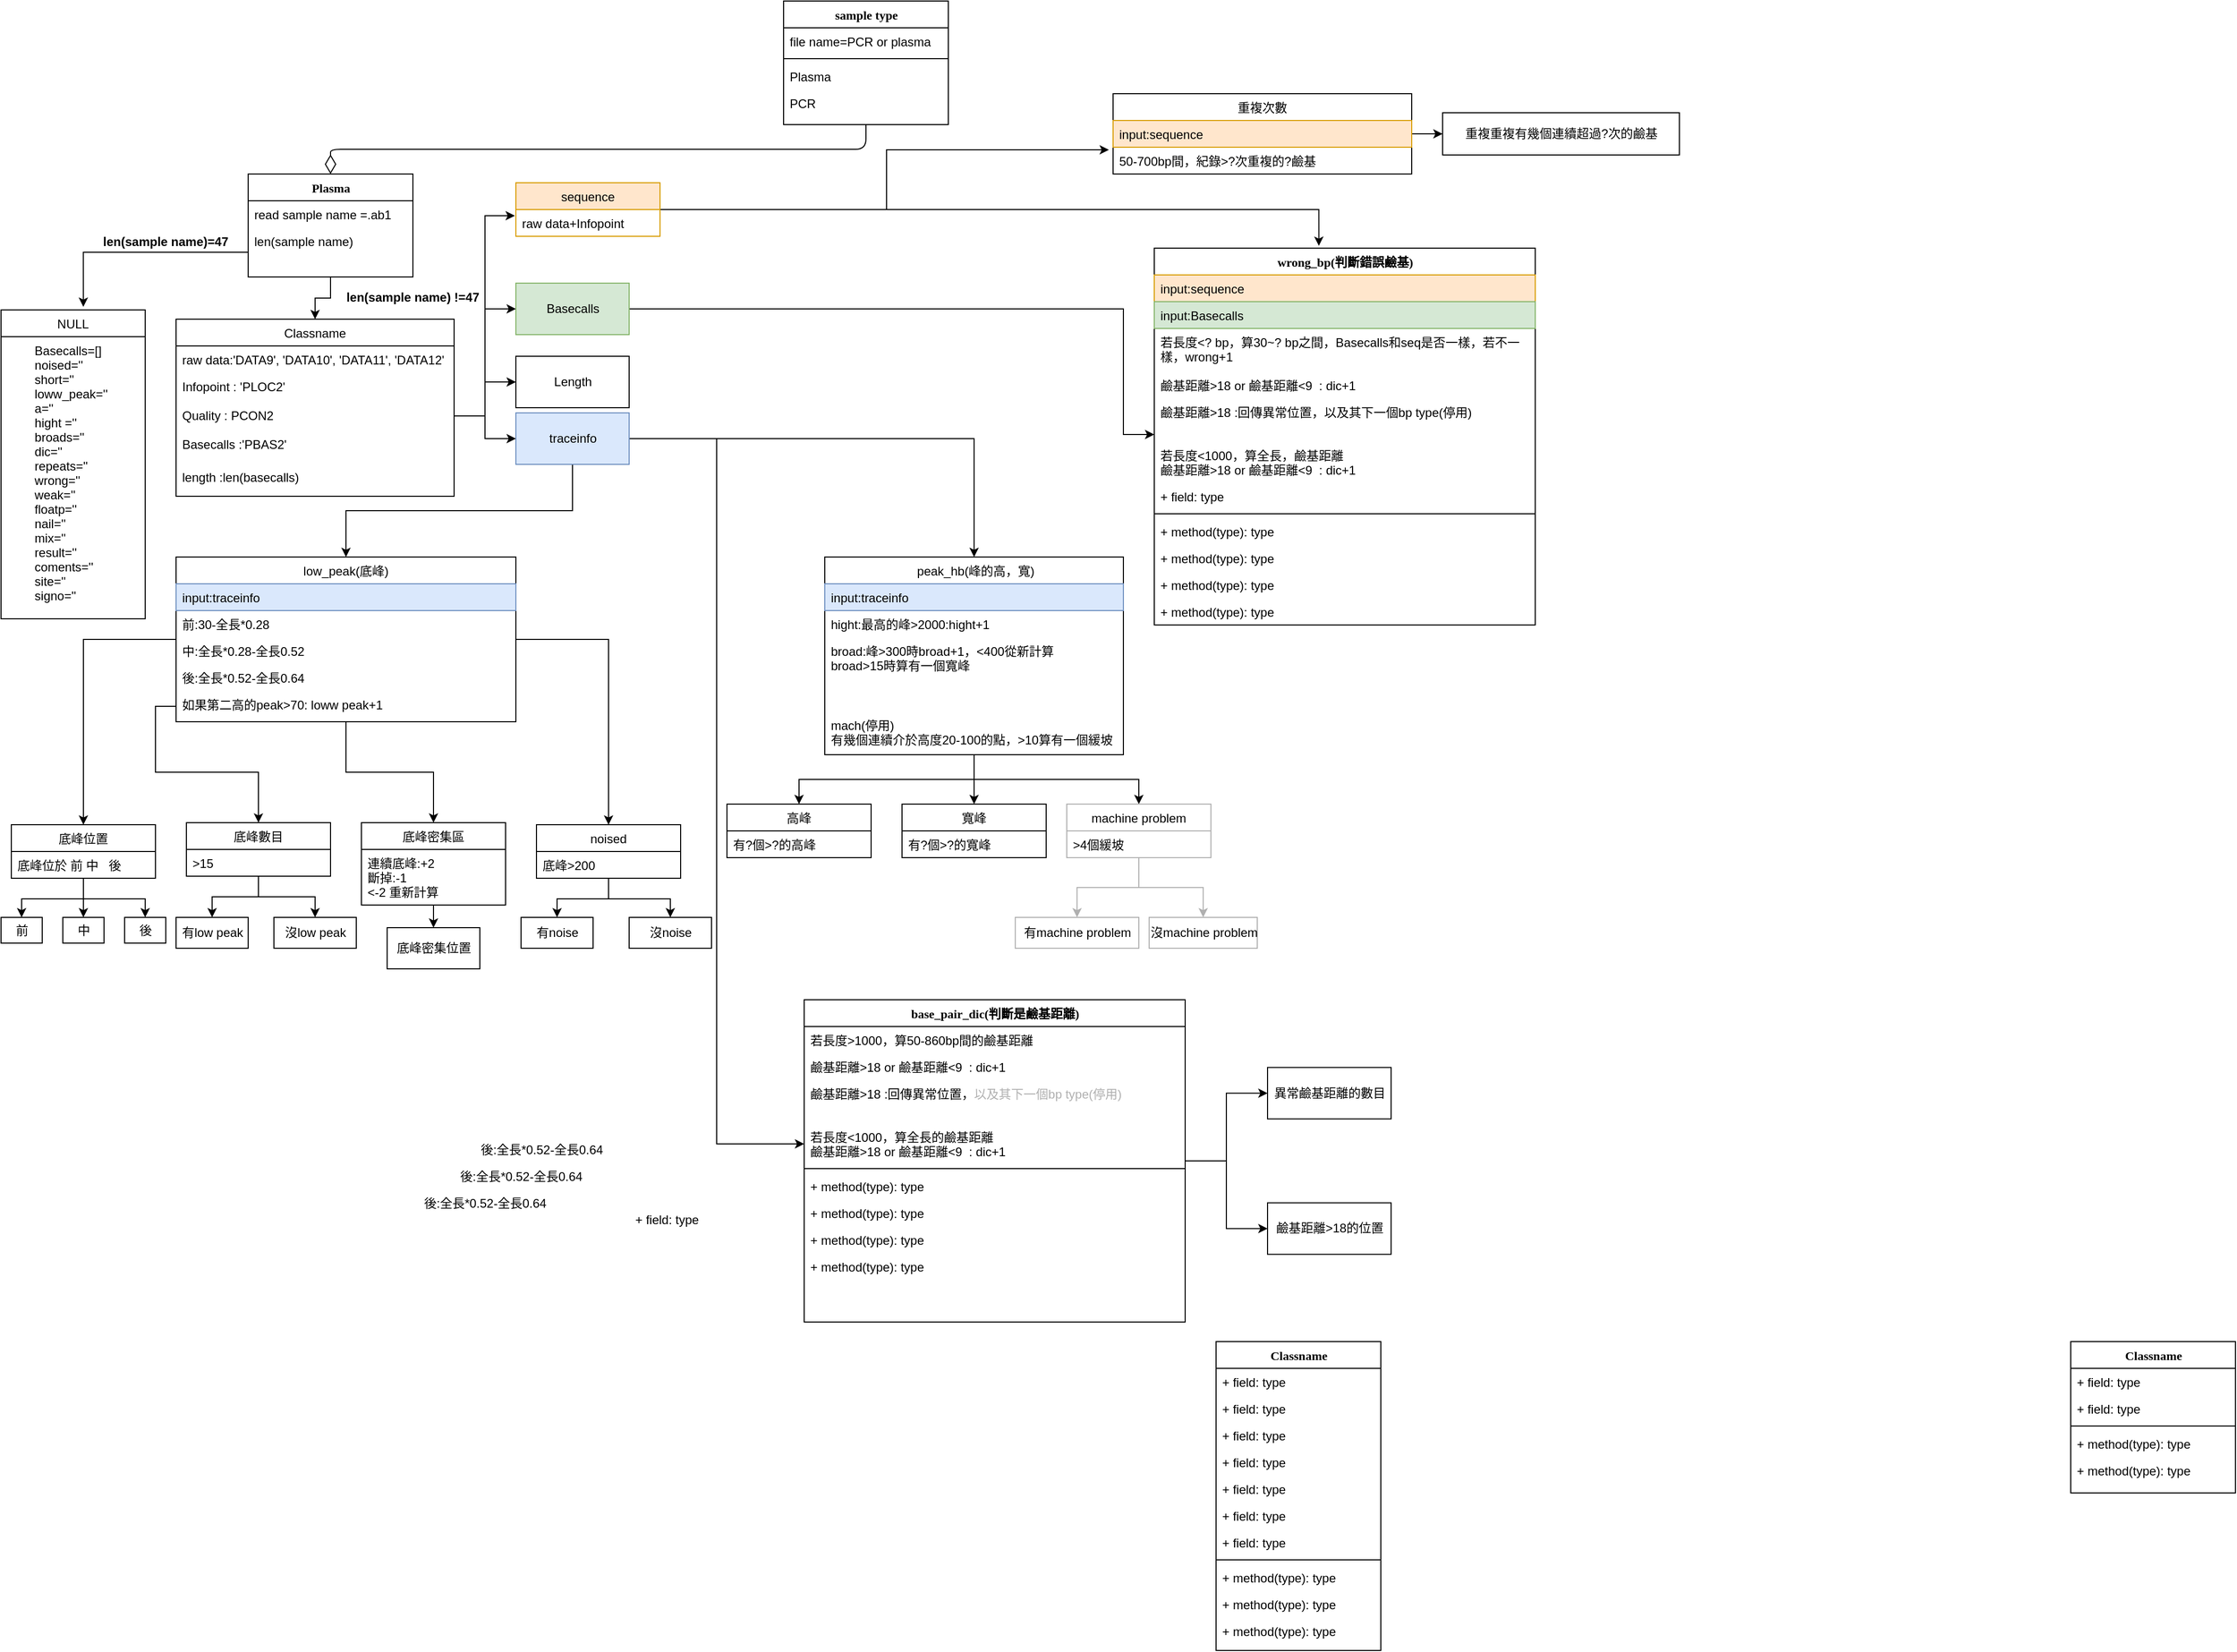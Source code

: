 <mxfile version="20.4.2" type="github">
  <diagram name="Page-1" id="9f46799a-70d6-7492-0946-bef42562c5a5">
    <mxGraphModel dx="2282" dy="1582" grid="1" gridSize="10" guides="1" tooltips="1" connect="1" arrows="1" fold="1" page="1" pageScale="1" pageWidth="1100" pageHeight="850" background="none" math="0" shadow="0">
      <root>
        <mxCell id="0" />
        <mxCell id="1" parent="0" />
        <mxCell id="78961159f06e98e8-17" value="sample type" style="swimlane;html=1;fontStyle=1;align=center;verticalAlign=top;childLayout=stackLayout;horizontal=1;startSize=26;horizontalStack=0;resizeParent=1;resizeLast=0;collapsible=1;marginBottom=0;swimlaneFillColor=#ffffff;rounded=0;shadow=0;comic=0;labelBackgroundColor=none;strokeWidth=1;fillColor=none;fontFamily=Verdana;fontSize=12" parent="1" vertex="1">
          <mxGeometry x="-330" y="-820" width="160" height="120" as="geometry" />
        </mxCell>
        <mxCell id="78961159f06e98e8-21" value="file name=PCR or plasma" style="text;html=1;strokeColor=none;fillColor=none;align=left;verticalAlign=top;spacingLeft=4;spacingRight=4;whiteSpace=wrap;overflow=hidden;rotatable=0;points=[[0,0.5],[1,0.5]];portConstraint=eastwest;" parent="78961159f06e98e8-17" vertex="1">
          <mxGeometry y="26" width="160" height="26" as="geometry" />
        </mxCell>
        <mxCell id="78961159f06e98e8-19" value="" style="line;html=1;strokeWidth=1;fillColor=none;align=left;verticalAlign=middle;spacingTop=-1;spacingLeft=3;spacingRight=3;rotatable=0;labelPosition=right;points=[];portConstraint=eastwest;" parent="78961159f06e98e8-17" vertex="1">
          <mxGeometry y="52" width="160" height="8" as="geometry" />
        </mxCell>
        <mxCell id="78961159f06e98e8-20" value="Plasma&lt;br&gt;" style="text;html=1;strokeColor=none;fillColor=none;align=left;verticalAlign=top;spacingLeft=4;spacingRight=4;whiteSpace=wrap;overflow=hidden;rotatable=0;points=[[0,0.5],[1,0.5]];portConstraint=eastwest;" parent="78961159f06e98e8-17" vertex="1">
          <mxGeometry y="60" width="160" height="26" as="geometry" />
        </mxCell>
        <mxCell id="78961159f06e98e8-27" value="PCR" style="text;html=1;strokeColor=none;fillColor=none;align=left;verticalAlign=top;spacingLeft=4;spacingRight=4;whiteSpace=wrap;overflow=hidden;rotatable=0;points=[[0,0.5],[1,0.5]];portConstraint=eastwest;" parent="78961159f06e98e8-17" vertex="1">
          <mxGeometry y="86" width="160" height="34" as="geometry" />
        </mxCell>
        <mxCell id="odm2Gy0cj7UcZa69bkBb-45" style="edgeStyle=orthogonalEdgeStyle;rounded=0;orthogonalLoop=1;jettySize=auto;html=1;" edge="1" parent="1" source="78961159f06e98e8-30" target="odm2Gy0cj7UcZa69bkBb-28">
          <mxGeometry relative="1" as="geometry" />
        </mxCell>
        <mxCell id="78961159f06e98e8-30" value="Plasma" style="swimlane;html=1;fontStyle=1;align=center;verticalAlign=top;childLayout=stackLayout;horizontal=1;startSize=26;horizontalStack=0;resizeParent=1;resizeLast=0;collapsible=1;marginBottom=0;swimlaneFillColor=#ffffff;rounded=0;shadow=0;comic=0;labelBackgroundColor=none;strokeWidth=1;fillColor=none;fontFamily=Verdana;fontSize=12" parent="1" vertex="1">
          <mxGeometry x="-850" y="-652" width="160" height="100" as="geometry" />
        </mxCell>
        <mxCell id="78961159f06e98e8-31" value="read sample name =.ab1" style="text;html=1;strokeColor=none;fillColor=none;align=left;verticalAlign=top;spacingLeft=4;spacingRight=4;whiteSpace=wrap;overflow=hidden;rotatable=0;points=[[0,0.5],[1,0.5]];portConstraint=eastwest;" parent="78961159f06e98e8-30" vertex="1">
          <mxGeometry y="26" width="160" height="26" as="geometry" />
        </mxCell>
        <mxCell id="78961159f06e98e8-32" value="len(sample name)&lt;br&gt;" style="text;html=1;strokeColor=none;fillColor=none;align=left;verticalAlign=top;spacingLeft=4;spacingRight=4;whiteSpace=wrap;overflow=hidden;rotatable=0;points=[[0,0.5],[1,0.5]];portConstraint=eastwest;" parent="78961159f06e98e8-30" vertex="1">
          <mxGeometry y="52" width="160" height="48" as="geometry" />
        </mxCell>
        <mxCell id="78961159f06e98e8-56" value="Classname" style="swimlane;html=1;fontStyle=1;align=center;verticalAlign=top;childLayout=stackLayout;horizontal=1;startSize=26;horizontalStack=0;resizeParent=1;resizeLast=0;collapsible=1;marginBottom=0;swimlaneFillColor=#ffffff;rounded=0;shadow=0;comic=0;labelBackgroundColor=none;strokeWidth=1;fillColor=none;fontFamily=Verdana;fontSize=12" parent="1" vertex="1">
          <mxGeometry x="90" y="482.0" width="160" height="300" as="geometry" />
        </mxCell>
        <mxCell id="78961159f06e98e8-57" value="+ field: type" style="text;html=1;strokeColor=none;fillColor=none;align=left;verticalAlign=top;spacingLeft=4;spacingRight=4;whiteSpace=wrap;overflow=hidden;rotatable=0;points=[[0,0.5],[1,0.5]];portConstraint=eastwest;" parent="78961159f06e98e8-56" vertex="1">
          <mxGeometry y="26" width="160" height="26" as="geometry" />
        </mxCell>
        <mxCell id="78961159f06e98e8-58" value="+ field: type" style="text;html=1;strokeColor=none;fillColor=none;align=left;verticalAlign=top;spacingLeft=4;spacingRight=4;whiteSpace=wrap;overflow=hidden;rotatable=0;points=[[0,0.5],[1,0.5]];portConstraint=eastwest;" parent="78961159f06e98e8-56" vertex="1">
          <mxGeometry y="52" width="160" height="26" as="geometry" />
        </mxCell>
        <mxCell id="78961159f06e98e8-59" value="+ field: type" style="text;html=1;strokeColor=none;fillColor=none;align=left;verticalAlign=top;spacingLeft=4;spacingRight=4;whiteSpace=wrap;overflow=hidden;rotatable=0;points=[[0,0.5],[1,0.5]];portConstraint=eastwest;" parent="78961159f06e98e8-56" vertex="1">
          <mxGeometry y="78" width="160" height="26" as="geometry" />
        </mxCell>
        <mxCell id="78961159f06e98e8-60" value="+ field: type" style="text;html=1;strokeColor=none;fillColor=none;align=left;verticalAlign=top;spacingLeft=4;spacingRight=4;whiteSpace=wrap;overflow=hidden;rotatable=0;points=[[0,0.5],[1,0.5]];portConstraint=eastwest;" parent="78961159f06e98e8-56" vertex="1">
          <mxGeometry y="104" width="160" height="26" as="geometry" />
        </mxCell>
        <mxCell id="78961159f06e98e8-61" value="+ field: type" style="text;html=1;strokeColor=none;fillColor=none;align=left;verticalAlign=top;spacingLeft=4;spacingRight=4;whiteSpace=wrap;overflow=hidden;rotatable=0;points=[[0,0.5],[1,0.5]];portConstraint=eastwest;" parent="78961159f06e98e8-56" vertex="1">
          <mxGeometry y="130" width="160" height="26" as="geometry" />
        </mxCell>
        <mxCell id="78961159f06e98e8-62" value="+ field: type" style="text;html=1;strokeColor=none;fillColor=none;align=left;verticalAlign=top;spacingLeft=4;spacingRight=4;whiteSpace=wrap;overflow=hidden;rotatable=0;points=[[0,0.5],[1,0.5]];portConstraint=eastwest;" parent="78961159f06e98e8-56" vertex="1">
          <mxGeometry y="156" width="160" height="26" as="geometry" />
        </mxCell>
        <mxCell id="78961159f06e98e8-63" value="+ field: type" style="text;html=1;strokeColor=none;fillColor=none;align=left;verticalAlign=top;spacingLeft=4;spacingRight=4;whiteSpace=wrap;overflow=hidden;rotatable=0;points=[[0,0.5],[1,0.5]];portConstraint=eastwest;" parent="78961159f06e98e8-56" vertex="1">
          <mxGeometry y="182" width="160" height="26" as="geometry" />
        </mxCell>
        <mxCell id="78961159f06e98e8-64" value="" style="line;html=1;strokeWidth=1;fillColor=none;align=left;verticalAlign=middle;spacingTop=-1;spacingLeft=3;spacingRight=3;rotatable=0;labelPosition=right;points=[];portConstraint=eastwest;" parent="78961159f06e98e8-56" vertex="1">
          <mxGeometry y="208" width="160" height="8" as="geometry" />
        </mxCell>
        <mxCell id="78961159f06e98e8-65" value="+ method(type): type" style="text;html=1;strokeColor=none;fillColor=none;align=left;verticalAlign=top;spacingLeft=4;spacingRight=4;whiteSpace=wrap;overflow=hidden;rotatable=0;points=[[0,0.5],[1,0.5]];portConstraint=eastwest;" parent="78961159f06e98e8-56" vertex="1">
          <mxGeometry y="216" width="160" height="26" as="geometry" />
        </mxCell>
        <mxCell id="78961159f06e98e8-66" value="+ method(type): type" style="text;html=1;strokeColor=none;fillColor=none;align=left;verticalAlign=top;spacingLeft=4;spacingRight=4;whiteSpace=wrap;overflow=hidden;rotatable=0;points=[[0,0.5],[1,0.5]];portConstraint=eastwest;" parent="78961159f06e98e8-56" vertex="1">
          <mxGeometry y="242" width="160" height="26" as="geometry" />
        </mxCell>
        <mxCell id="78961159f06e98e8-68" value="+ method(type): type" style="text;html=1;strokeColor=none;fillColor=none;align=left;verticalAlign=top;spacingLeft=4;spacingRight=4;whiteSpace=wrap;overflow=hidden;rotatable=0;points=[[0,0.5],[1,0.5]];portConstraint=eastwest;" parent="78961159f06e98e8-56" vertex="1">
          <mxGeometry y="268" width="160" height="26" as="geometry" />
        </mxCell>
        <mxCell id="odm2Gy0cj7UcZa69bkBb-178" style="edgeStyle=orthogonalEdgeStyle;rounded=0;orthogonalLoop=1;jettySize=auto;html=1;entryX=0;entryY=0.5;entryDx=0;entryDy=0;strokeColor=#000000;fontColor=#B0B0B0;" edge="1" parent="1" source="78961159f06e98e8-69" target="odm2Gy0cj7UcZa69bkBb-176">
          <mxGeometry relative="1" as="geometry" />
        </mxCell>
        <mxCell id="odm2Gy0cj7UcZa69bkBb-179" style="edgeStyle=orthogonalEdgeStyle;rounded=0;orthogonalLoop=1;jettySize=auto;html=1;entryX=0;entryY=0.5;entryDx=0;entryDy=0;strokeColor=#000000;fontColor=#B0B0B0;" edge="1" parent="1" source="78961159f06e98e8-69" target="odm2Gy0cj7UcZa69bkBb-177">
          <mxGeometry relative="1" as="geometry" />
        </mxCell>
        <mxCell id="78961159f06e98e8-69" value="base_pair_dic(判斷是鹼基距離)" style="swimlane;html=1;fontStyle=1;align=center;verticalAlign=top;childLayout=stackLayout;horizontal=1;startSize=26;horizontalStack=0;resizeParent=1;resizeLast=0;collapsible=1;marginBottom=0;swimlaneFillColor=#ffffff;rounded=0;shadow=0;comic=0;labelBackgroundColor=none;strokeWidth=1;fillColor=none;fontFamily=Verdana;fontSize=12" parent="1" vertex="1">
          <mxGeometry x="-310" y="150" width="370" height="313" as="geometry" />
        </mxCell>
        <mxCell id="78961159f06e98e8-70" value="&lt;span style=&quot;&quot;&gt;若長度&amp;gt;1000，算50-860bp間的鹼基距離&lt;/span&gt;" style="text;html=1;strokeColor=none;fillColor=none;align=left;verticalAlign=top;spacingLeft=4;spacingRight=4;whiteSpace=wrap;overflow=hidden;rotatable=0;points=[[0,0.5],[1,0.5]];portConstraint=eastwest;" parent="78961159f06e98e8-69" vertex="1">
          <mxGeometry y="26" width="370" height="26" as="geometry" />
        </mxCell>
        <mxCell id="78961159f06e98e8-71" value="鹼基距離&amp;gt;18 or 鹼基距離&amp;lt;9&amp;nbsp; : dic+1&lt;br&gt;&amp;nbsp;" style="text;html=1;strokeColor=none;fillColor=none;align=left;verticalAlign=top;spacingLeft=4;spacingRight=4;whiteSpace=wrap;overflow=hidden;rotatable=0;points=[[0,0.5],[1,0.5]];portConstraint=eastwest;" parent="78961159f06e98e8-69" vertex="1">
          <mxGeometry y="52" width="370" height="26" as="geometry" />
        </mxCell>
        <mxCell id="78961159f06e98e8-72" value="鹼基距離&amp;gt;18 :回傳異常位置，&lt;font color=&quot;#b0b0b0&quot;&gt;以及其下一個bp type(停用)&lt;/font&gt;" style="text;html=1;strokeColor=none;fillColor=none;align=left;verticalAlign=top;spacingLeft=4;spacingRight=4;whiteSpace=wrap;overflow=hidden;rotatable=0;points=[[0,0.5],[1,0.5]];portConstraint=eastwest;" parent="78961159f06e98e8-69" vertex="1">
          <mxGeometry y="78" width="370" height="42" as="geometry" />
        </mxCell>
        <mxCell id="78961159f06e98e8-74" value="若長度&amp;lt;1000，算全長的鹼基距離&lt;br&gt;鹼基距離&amp;gt;18 or 鹼基距離&amp;lt;9&amp;nbsp; : dic+1" style="text;html=1;strokeColor=none;fillColor=none;align=left;verticalAlign=top;spacingLeft=4;spacingRight=4;whiteSpace=wrap;overflow=hidden;rotatable=0;points=[[0,0.5],[1,0.5]];portConstraint=eastwest;" parent="78961159f06e98e8-69" vertex="1">
          <mxGeometry y="120" width="370" height="40" as="geometry" />
        </mxCell>
        <mxCell id="78961159f06e98e8-77" value="" style="line;html=1;strokeWidth=1;fillColor=none;align=left;verticalAlign=middle;spacingTop=-1;spacingLeft=3;spacingRight=3;rotatable=0;labelPosition=right;points=[];portConstraint=eastwest;" parent="78961159f06e98e8-69" vertex="1">
          <mxGeometry y="160" width="370" height="8" as="geometry" />
        </mxCell>
        <mxCell id="78961159f06e98e8-78" value="+ method(type): type" style="text;html=1;strokeColor=none;fillColor=none;align=left;verticalAlign=top;spacingLeft=4;spacingRight=4;whiteSpace=wrap;overflow=hidden;rotatable=0;points=[[0,0.5],[1,0.5]];portConstraint=eastwest;" parent="78961159f06e98e8-69" vertex="1">
          <mxGeometry y="168" width="370" height="26" as="geometry" />
        </mxCell>
        <mxCell id="78961159f06e98e8-79" value="+ method(type): type" style="text;html=1;strokeColor=none;fillColor=none;align=left;verticalAlign=top;spacingLeft=4;spacingRight=4;whiteSpace=wrap;overflow=hidden;rotatable=0;points=[[0,0.5],[1,0.5]];portConstraint=eastwest;" parent="78961159f06e98e8-69" vertex="1">
          <mxGeometry y="194" width="370" height="26" as="geometry" />
        </mxCell>
        <mxCell id="78961159f06e98e8-80" value="+ method(type): type" style="text;html=1;strokeColor=none;fillColor=none;align=left;verticalAlign=top;spacingLeft=4;spacingRight=4;whiteSpace=wrap;overflow=hidden;rotatable=0;points=[[0,0.5],[1,0.5]];portConstraint=eastwest;" parent="78961159f06e98e8-69" vertex="1">
          <mxGeometry y="220" width="370" height="26" as="geometry" />
        </mxCell>
        <mxCell id="78961159f06e98e8-81" value="+ method(type): type" style="text;html=1;strokeColor=none;fillColor=none;align=left;verticalAlign=top;spacingLeft=4;spacingRight=4;whiteSpace=wrap;overflow=hidden;rotatable=0;points=[[0,0.5],[1,0.5]];portConstraint=eastwest;" parent="78961159f06e98e8-69" vertex="1">
          <mxGeometry y="246" width="370" height="26" as="geometry" />
        </mxCell>
        <mxCell id="78961159f06e98e8-108" value="Classname" style="swimlane;html=1;fontStyle=1;align=center;verticalAlign=top;childLayout=stackLayout;horizontal=1;startSize=26;horizontalStack=0;resizeParent=1;resizeLast=0;collapsible=1;marginBottom=0;swimlaneFillColor=#ffffff;rounded=0;shadow=0;comic=0;labelBackgroundColor=none;strokeWidth=1;fillColor=none;fontFamily=Verdana;fontSize=12" parent="1" vertex="1">
          <mxGeometry x="920" y="482.0" width="160" height="147" as="geometry" />
        </mxCell>
        <mxCell id="78961159f06e98e8-109" value="+ field: type" style="text;html=1;strokeColor=none;fillColor=none;align=left;verticalAlign=top;spacingLeft=4;spacingRight=4;whiteSpace=wrap;overflow=hidden;rotatable=0;points=[[0,0.5],[1,0.5]];portConstraint=eastwest;" parent="78961159f06e98e8-108" vertex="1">
          <mxGeometry y="26" width="160" height="26" as="geometry" />
        </mxCell>
        <mxCell id="78961159f06e98e8-110" value="+ field: type" style="text;html=1;strokeColor=none;fillColor=none;align=left;verticalAlign=top;spacingLeft=4;spacingRight=4;whiteSpace=wrap;overflow=hidden;rotatable=0;points=[[0,0.5],[1,0.5]];portConstraint=eastwest;" parent="78961159f06e98e8-108" vertex="1">
          <mxGeometry y="52" width="160" height="26" as="geometry" />
        </mxCell>
        <mxCell id="78961159f06e98e8-116" value="" style="line;html=1;strokeWidth=1;fillColor=none;align=left;verticalAlign=middle;spacingTop=-1;spacingLeft=3;spacingRight=3;rotatable=0;labelPosition=right;points=[];portConstraint=eastwest;" parent="78961159f06e98e8-108" vertex="1">
          <mxGeometry y="78" width="160" height="8" as="geometry" />
        </mxCell>
        <mxCell id="78961159f06e98e8-117" value="+ method(type): type" style="text;html=1;strokeColor=none;fillColor=none;align=left;verticalAlign=top;spacingLeft=4;spacingRight=4;whiteSpace=wrap;overflow=hidden;rotatable=0;points=[[0,0.5],[1,0.5]];portConstraint=eastwest;" parent="78961159f06e98e8-108" vertex="1">
          <mxGeometry y="86" width="160" height="26" as="geometry" />
        </mxCell>
        <mxCell id="78961159f06e98e8-120" value="+ method(type): type" style="text;html=1;strokeColor=none;fillColor=none;align=left;verticalAlign=top;spacingLeft=4;spacingRight=4;whiteSpace=wrap;overflow=hidden;rotatable=0;points=[[0,0.5],[1,0.5]];portConstraint=eastwest;" parent="78961159f06e98e8-108" vertex="1">
          <mxGeometry y="112" width="160" height="26" as="geometry" />
        </mxCell>
        <mxCell id="78961159f06e98e8-121" style="edgeStyle=elbowEdgeStyle;html=1;labelBackgroundColor=none;startFill=0;startSize=8;endArrow=diamondThin;endFill=0;endSize=16;fontFamily=Verdana;fontSize=12;elbow=vertical;" parent="1" source="78961159f06e98e8-17" target="78961159f06e98e8-30" edge="1">
          <mxGeometry relative="1" as="geometry">
            <mxPoint x="-550" y="-290.118" as="sourcePoint" />
          </mxGeometry>
        </mxCell>
        <mxCell id="odm2Gy0cj7UcZa69bkBb-11" value="len(sample name)=47" style="text;align=center;fontStyle=1;verticalAlign=middle;spacingLeft=3;spacingRight=3;strokeColor=none;rotatable=0;points=[[0,0.5],[1,0.5]];portConstraint=eastwest;" vertex="1" parent="1">
          <mxGeometry x="-970" y="-600" width="80" height="26" as="geometry" />
        </mxCell>
        <mxCell id="odm2Gy0cj7UcZa69bkBb-19" value="NULL" style="swimlane;fontStyle=0;childLayout=stackLayout;horizontal=1;startSize=26;fillColor=none;horizontalStack=0;resizeParent=1;resizeParentMax=0;resizeLast=0;collapsible=1;marginBottom=0;" vertex="1" parent="1">
          <mxGeometry x="-1090" y="-520" width="140" height="300" as="geometry" />
        </mxCell>
        <mxCell id="odm2Gy0cj7UcZa69bkBb-20" value="        Basecalls=[]&#xa;        noised=&#39;&#39;&#xa;        short=&#39;&#39;&#xa;        loww_peak=&#39;&#39;&#xa;        a=&#39;&#39;&#xa;        hight =&#39;&#39;&#xa;        broads=&#39;&#39;&#xa;        dic=&#39;&#39;&#xa;        repeats=&#39;&#39;&#xa;        wrong=&#39;&#39;&#xa;        weak=&#39;&#39;&#xa;        floatp=&#39;&#39;&#xa;        nail=&#39;&#39;&#xa;        mix=&#39;&#39;&#xa;        result=&#39;&#39;&#xa;        coments=&#39;&#39;&#xa;        site=&#39;&#39;&#xa;        signo=&#39;&#39;" style="text;strokeColor=none;fillColor=none;align=left;verticalAlign=top;spacingLeft=4;spacingRight=4;overflow=hidden;rotatable=0;points=[[0,0.5],[1,0.5]];portConstraint=eastwest;" vertex="1" parent="odm2Gy0cj7UcZa69bkBb-19">
          <mxGeometry y="26" width="140" height="274" as="geometry" />
        </mxCell>
        <mxCell id="odm2Gy0cj7UcZa69bkBb-23" style="edgeStyle=orthogonalEdgeStyle;rounded=0;orthogonalLoop=1;jettySize=auto;html=1;exitX=0;exitY=0.5;exitDx=0;exitDy=0;entryX=0.571;entryY=-0.01;entryDx=0;entryDy=0;entryPerimeter=0;" edge="1" parent="1" source="78961159f06e98e8-32" target="odm2Gy0cj7UcZa69bkBb-19">
          <mxGeometry relative="1" as="geometry" />
        </mxCell>
        <mxCell id="odm2Gy0cj7UcZa69bkBb-28" value="Classname" style="swimlane;fontStyle=0;childLayout=stackLayout;horizontal=1;startSize=26;fillColor=none;horizontalStack=0;resizeParent=1;resizeParentMax=0;resizeLast=0;collapsible=1;marginBottom=0;" vertex="1" parent="1">
          <mxGeometry x="-920" y="-511" width="270" height="172" as="geometry">
            <mxRectangle x="-900" y="-462" width="100" height="30" as="alternateBounds" />
          </mxGeometry>
        </mxCell>
        <mxCell id="odm2Gy0cj7UcZa69bkBb-29" value="raw data:&#39;DATA9&#39;, &#39;DATA10&#39;, &#39;DATA11&#39;, &#39;DATA12&#39;" style="text;strokeColor=none;fillColor=none;align=left;verticalAlign=top;spacingLeft=4;spacingRight=4;overflow=hidden;rotatable=0;points=[[0,0.5],[1,0.5]];portConstraint=eastwest;" vertex="1" parent="odm2Gy0cj7UcZa69bkBb-28">
          <mxGeometry y="26" width="270" height="26" as="geometry" />
        </mxCell>
        <mxCell id="odm2Gy0cj7UcZa69bkBb-31" value="Infopoint : &#39;PLOC2&#39;" style="text;strokeColor=none;fillColor=none;align=left;verticalAlign=top;spacingLeft=4;spacingRight=4;overflow=hidden;rotatable=0;points=[[0,0.5],[1,0.5]];portConstraint=eastwest;" vertex="1" parent="odm2Gy0cj7UcZa69bkBb-28">
          <mxGeometry y="52" width="270" height="28" as="geometry" />
        </mxCell>
        <mxCell id="odm2Gy0cj7UcZa69bkBb-35" value="Quality : PCON2" style="text;strokeColor=none;fillColor=none;align=left;verticalAlign=top;spacingLeft=4;spacingRight=4;overflow=hidden;rotatable=0;points=[[0,0.5],[1,0.5]];portConstraint=eastwest;" vertex="1" parent="odm2Gy0cj7UcZa69bkBb-28">
          <mxGeometry y="80" width="270" height="28" as="geometry" />
        </mxCell>
        <mxCell id="odm2Gy0cj7UcZa69bkBb-36" value="Basecalls :&#39;PBAS2&#39;" style="text;strokeColor=none;fillColor=none;align=left;verticalAlign=top;spacingLeft=4;spacingRight=4;overflow=hidden;rotatable=0;points=[[0,0.5],[1,0.5]];portConstraint=eastwest;" vertex="1" parent="odm2Gy0cj7UcZa69bkBb-28">
          <mxGeometry y="108" width="270" height="32" as="geometry" />
        </mxCell>
        <mxCell id="odm2Gy0cj7UcZa69bkBb-38" value="length :len(basecalls)" style="text;strokeColor=none;fillColor=none;align=left;verticalAlign=top;spacingLeft=4;spacingRight=4;overflow=hidden;rotatable=0;points=[[0,0.5],[1,0.5]];portConstraint=eastwest;" vertex="1" parent="odm2Gy0cj7UcZa69bkBb-28">
          <mxGeometry y="140" width="270" height="32" as="geometry" />
        </mxCell>
        <mxCell id="odm2Gy0cj7UcZa69bkBb-173" style="edgeStyle=orthogonalEdgeStyle;rounded=0;orthogonalLoop=1;jettySize=auto;html=1;exitX=1;exitY=0.5;exitDx=0;exitDy=0;entryX=0.432;entryY=-0.006;entryDx=0;entryDy=0;entryPerimeter=0;strokeColor=#000000;fontColor=#B0B0B0;" edge="1" parent="1" source="odm2Gy0cj7UcZa69bkBb-39" target="odm2Gy0cj7UcZa69bkBb-155">
          <mxGeometry relative="1" as="geometry" />
        </mxCell>
        <mxCell id="odm2Gy0cj7UcZa69bkBb-175" style="edgeStyle=orthogonalEdgeStyle;rounded=0;orthogonalLoop=1;jettySize=auto;html=1;exitX=1;exitY=0.5;exitDx=0;exitDy=0;entryX=-0.014;entryY=0.096;entryDx=0;entryDy=0;entryPerimeter=0;strokeColor=#000000;fontColor=#B0B0B0;" edge="1" parent="1" source="odm2Gy0cj7UcZa69bkBb-39" target="odm2Gy0cj7UcZa69bkBb-146">
          <mxGeometry relative="1" as="geometry" />
        </mxCell>
        <mxCell id="odm2Gy0cj7UcZa69bkBb-39" value="sequence" style="swimlane;fontStyle=0;childLayout=stackLayout;horizontal=1;startSize=26;fillColor=#ffe6cc;horizontalStack=0;resizeParent=1;resizeParentMax=0;resizeLast=0;collapsible=1;marginBottom=0;strokeColor=#d79b00;" vertex="1" parent="1">
          <mxGeometry x="-590" y="-643.5" width="140" height="52" as="geometry" />
        </mxCell>
        <mxCell id="odm2Gy0cj7UcZa69bkBb-40" value="raw data+Infopoint" style="text;strokeColor=none;fillColor=none;align=left;verticalAlign=top;spacingLeft=4;spacingRight=4;overflow=hidden;rotatable=0;points=[[0,0.5],[1,0.5]];portConstraint=eastwest;" vertex="1" parent="odm2Gy0cj7UcZa69bkBb-39">
          <mxGeometry y="26" width="140" height="26" as="geometry" />
        </mxCell>
        <mxCell id="odm2Gy0cj7UcZa69bkBb-43" style="edgeStyle=orthogonalEdgeStyle;rounded=0;orthogonalLoop=1;jettySize=auto;html=1;exitX=1;exitY=0.5;exitDx=0;exitDy=0;entryX=-0.007;entryY=0.231;entryDx=0;entryDy=0;entryPerimeter=0;" edge="1" parent="1" source="odm2Gy0cj7UcZa69bkBb-35" target="odm2Gy0cj7UcZa69bkBb-40">
          <mxGeometry relative="1" as="geometry" />
        </mxCell>
        <mxCell id="odm2Gy0cj7UcZa69bkBb-26" value="len(sample name) !=47" style="text;align=center;fontStyle=1;verticalAlign=middle;spacingLeft=3;spacingRight=3;strokeColor=none;rotatable=0;points=[[0,0.5],[1,0.5]];portConstraint=eastwest;" vertex="1" parent="1">
          <mxGeometry x="-730" y="-546" width="80" height="26" as="geometry" />
        </mxCell>
        <mxCell id="odm2Gy0cj7UcZa69bkBb-183" style="edgeStyle=orthogonalEdgeStyle;rounded=0;orthogonalLoop=1;jettySize=auto;html=1;strokeColor=#000000;fontColor=#B0B0B0;" edge="1" parent="1" source="odm2Gy0cj7UcZa69bkBb-46" target="odm2Gy0cj7UcZa69bkBb-155">
          <mxGeometry relative="1" as="geometry">
            <Array as="points">
              <mxPoint y="-521" />
              <mxPoint y="-399" />
            </Array>
          </mxGeometry>
        </mxCell>
        <mxCell id="odm2Gy0cj7UcZa69bkBb-46" value="Basecalls" style="html=1;fillColor=#d5e8d4;strokeColor=#82b366;" vertex="1" parent="1">
          <mxGeometry x="-590" y="-546" width="110" height="50" as="geometry" />
        </mxCell>
        <mxCell id="odm2Gy0cj7UcZa69bkBb-47" value="Length" style="html=1;" vertex="1" parent="1">
          <mxGeometry x="-590" y="-475" width="110" height="50" as="geometry" />
        </mxCell>
        <mxCell id="odm2Gy0cj7UcZa69bkBb-93" style="edgeStyle=orthogonalEdgeStyle;rounded=0;orthogonalLoop=1;jettySize=auto;html=1;entryX=0.5;entryY=0;entryDx=0;entryDy=0;" edge="1" parent="1" source="odm2Gy0cj7UcZa69bkBb-53" target="odm2Gy0cj7UcZa69bkBb-65">
          <mxGeometry relative="1" as="geometry" />
        </mxCell>
        <mxCell id="odm2Gy0cj7UcZa69bkBb-95" style="edgeStyle=orthogonalEdgeStyle;rounded=0;orthogonalLoop=1;jettySize=auto;html=1;" edge="1" parent="1" source="odm2Gy0cj7UcZa69bkBb-53" target="odm2Gy0cj7UcZa69bkBb-81">
          <mxGeometry relative="1" as="geometry" />
        </mxCell>
        <mxCell id="odm2Gy0cj7UcZa69bkBb-96" style="edgeStyle=orthogonalEdgeStyle;rounded=0;orthogonalLoop=1;jettySize=auto;html=1;" edge="1" parent="1" source="odm2Gy0cj7UcZa69bkBb-53" target="odm2Gy0cj7UcZa69bkBb-87">
          <mxGeometry relative="1" as="geometry" />
        </mxCell>
        <mxCell id="odm2Gy0cj7UcZa69bkBb-53" value="low_peak(底峰)" style="swimlane;fontStyle=0;childLayout=stackLayout;horizontal=1;startSize=26;fillColor=none;horizontalStack=0;resizeParent=1;resizeParentMax=0;resizeLast=0;collapsible=1;marginBottom=0;" vertex="1" parent="1">
          <mxGeometry x="-920" y="-280" width="330" height="160" as="geometry" />
        </mxCell>
        <mxCell id="odm2Gy0cj7UcZa69bkBb-54" value="input:traceinfo" style="text;strokeColor=#6c8ebf;fillColor=#dae8fc;align=left;verticalAlign=top;spacingLeft=4;spacingRight=4;overflow=hidden;rotatable=0;points=[[0,0.5],[1,0.5]];portConstraint=eastwest;" vertex="1" parent="odm2Gy0cj7UcZa69bkBb-53">
          <mxGeometry y="26" width="330" height="26" as="geometry" />
        </mxCell>
        <mxCell id="odm2Gy0cj7UcZa69bkBb-55" value="前:30-全長*0.28" style="text;strokeColor=none;fillColor=none;align=left;verticalAlign=top;spacingLeft=4;spacingRight=4;overflow=hidden;rotatable=0;points=[[0,0.5],[1,0.5]];portConstraint=eastwest;" vertex="1" parent="odm2Gy0cj7UcZa69bkBb-53">
          <mxGeometry y="52" width="330" height="26" as="geometry" />
        </mxCell>
        <mxCell id="odm2Gy0cj7UcZa69bkBb-59" value="中:全長*0.28-全長0.52" style="text;strokeColor=none;fillColor=none;align=left;verticalAlign=top;spacingLeft=4;spacingRight=4;overflow=hidden;rotatable=0;points=[[0,0.5],[1,0.5]];portConstraint=eastwest;" vertex="1" parent="odm2Gy0cj7UcZa69bkBb-53">
          <mxGeometry y="78" width="330" height="26" as="geometry" />
        </mxCell>
        <mxCell id="odm2Gy0cj7UcZa69bkBb-58" value="後:全長*0.52-全長0.64" style="text;strokeColor=none;fillColor=none;align=left;verticalAlign=top;spacingLeft=4;spacingRight=4;overflow=hidden;rotatable=0;points=[[0,0.5],[1,0.5]];portConstraint=eastwest;" vertex="1" parent="odm2Gy0cj7UcZa69bkBb-53">
          <mxGeometry y="104" width="330" height="26" as="geometry" />
        </mxCell>
        <mxCell id="odm2Gy0cj7UcZa69bkBb-56" value="如果第二高的peak&gt;70: loww peak+1" style="text;strokeColor=none;fillColor=none;align=left;verticalAlign=top;spacingLeft=4;spacingRight=4;overflow=hidden;rotatable=0;points=[[0,0.5],[1,0.5]];portConstraint=eastwest;" vertex="1" parent="odm2Gy0cj7UcZa69bkBb-53">
          <mxGeometry y="130" width="330" height="30" as="geometry" />
        </mxCell>
        <mxCell id="odm2Gy0cj7UcZa69bkBb-91" style="edgeStyle=orthogonalEdgeStyle;rounded=0;orthogonalLoop=1;jettySize=auto;html=1;" edge="1" parent="1" source="odm2Gy0cj7UcZa69bkBb-57" target="odm2Gy0cj7UcZa69bkBb-53">
          <mxGeometry relative="1" as="geometry" />
        </mxCell>
        <mxCell id="odm2Gy0cj7UcZa69bkBb-126" style="edgeStyle=orthogonalEdgeStyle;rounded=0;orthogonalLoop=1;jettySize=auto;html=1;strokeColor=#000000;" edge="1" parent="1" source="odm2Gy0cj7UcZa69bkBb-57" target="odm2Gy0cj7UcZa69bkBb-122">
          <mxGeometry relative="1" as="geometry" />
        </mxCell>
        <mxCell id="odm2Gy0cj7UcZa69bkBb-154" style="edgeStyle=orthogonalEdgeStyle;rounded=0;orthogonalLoop=1;jettySize=auto;html=1;exitX=1;exitY=0.5;exitDx=0;exitDy=0;entryX=0;entryY=0.5;entryDx=0;entryDy=0;strokeColor=#000000;" edge="1" parent="1" source="odm2Gy0cj7UcZa69bkBb-57" target="78961159f06e98e8-74">
          <mxGeometry relative="1" as="geometry" />
        </mxCell>
        <mxCell id="odm2Gy0cj7UcZa69bkBb-57" value="traceinfo" style="html=1;fillColor=#dae8fc;strokeColor=#6c8ebf;" vertex="1" parent="1">
          <mxGeometry x="-590" y="-420" width="110" height="50" as="geometry" />
        </mxCell>
        <mxCell id="odm2Gy0cj7UcZa69bkBb-60" value="後:全長*0.52-全長0.64" style="text;strokeColor=none;fillColor=none;align=left;verticalAlign=top;spacingLeft=4;spacingRight=4;overflow=hidden;rotatable=0;points=[[0,0.5],[1,0.5]];portConstraint=eastwest;" vertex="1" parent="1">
          <mxGeometry x="-630" y="282" width="330" height="26" as="geometry" />
        </mxCell>
        <mxCell id="odm2Gy0cj7UcZa69bkBb-61" value="後:全長*0.52-全長0.64" style="text;strokeColor=none;fillColor=none;align=left;verticalAlign=top;spacingLeft=4;spacingRight=4;overflow=hidden;rotatable=0;points=[[0,0.5],[1,0.5]];portConstraint=eastwest;" vertex="1" parent="1">
          <mxGeometry x="-650" y="308" width="330" height="26" as="geometry" />
        </mxCell>
        <mxCell id="odm2Gy0cj7UcZa69bkBb-64" value="後:全長*0.52-全長0.64" style="text;strokeColor=none;fillColor=none;align=left;verticalAlign=top;spacingLeft=4;spacingRight=4;overflow=hidden;rotatable=0;points=[[0,0.5],[1,0.5]];portConstraint=eastwest;" vertex="1" parent="1">
          <mxGeometry x="-685" y="334" width="330" height="26" as="geometry" />
        </mxCell>
        <mxCell id="odm2Gy0cj7UcZa69bkBb-97" style="edgeStyle=orthogonalEdgeStyle;rounded=0;orthogonalLoop=1;jettySize=auto;html=1;" edge="1" parent="1" source="odm2Gy0cj7UcZa69bkBb-65" target="odm2Gy0cj7UcZa69bkBb-98">
          <mxGeometry relative="1" as="geometry">
            <mxPoint x="-1070" y="70" as="targetPoint" />
          </mxGeometry>
        </mxCell>
        <mxCell id="odm2Gy0cj7UcZa69bkBb-101" style="edgeStyle=orthogonalEdgeStyle;rounded=0;orthogonalLoop=1;jettySize=auto;html=1;entryX=0.5;entryY=0;entryDx=0;entryDy=0;" edge="1" parent="1" source="odm2Gy0cj7UcZa69bkBb-65" target="odm2Gy0cj7UcZa69bkBb-99">
          <mxGeometry relative="1" as="geometry" />
        </mxCell>
        <mxCell id="odm2Gy0cj7UcZa69bkBb-102" style="edgeStyle=orthogonalEdgeStyle;rounded=0;orthogonalLoop=1;jettySize=auto;html=1;entryX=0.5;entryY=0;entryDx=0;entryDy=0;" edge="1" parent="1" source="odm2Gy0cj7UcZa69bkBb-65" target="odm2Gy0cj7UcZa69bkBb-100">
          <mxGeometry relative="1" as="geometry" />
        </mxCell>
        <mxCell id="odm2Gy0cj7UcZa69bkBb-65" value="底峰位置" style="swimlane;fontStyle=0;childLayout=stackLayout;horizontal=1;startSize=26;fillColor=none;horizontalStack=0;resizeParent=1;resizeParentMax=0;resizeLast=0;collapsible=1;marginBottom=0;" vertex="1" parent="1">
          <mxGeometry x="-1080" y="-20" width="140" height="52" as="geometry" />
        </mxCell>
        <mxCell id="odm2Gy0cj7UcZa69bkBb-66" value="底峰位於 前 中   後" style="text;strokeColor=none;fillColor=none;align=left;verticalAlign=top;spacingLeft=4;spacingRight=4;overflow=hidden;rotatable=0;points=[[0,0.5],[1,0.5]];portConstraint=eastwest;" vertex="1" parent="odm2Gy0cj7UcZa69bkBb-65">
          <mxGeometry y="26" width="140" height="26" as="geometry" />
        </mxCell>
        <mxCell id="odm2Gy0cj7UcZa69bkBb-105" style="edgeStyle=orthogonalEdgeStyle;rounded=0;orthogonalLoop=1;jettySize=auto;html=1;entryX=0.5;entryY=0;entryDx=0;entryDy=0;" edge="1" parent="1" source="odm2Gy0cj7UcZa69bkBb-70" target="odm2Gy0cj7UcZa69bkBb-103">
          <mxGeometry relative="1" as="geometry" />
        </mxCell>
        <mxCell id="odm2Gy0cj7UcZa69bkBb-106" style="edgeStyle=orthogonalEdgeStyle;rounded=0;orthogonalLoop=1;jettySize=auto;html=1;entryX=0.5;entryY=0;entryDx=0;entryDy=0;" edge="1" parent="1" source="odm2Gy0cj7UcZa69bkBb-70" target="odm2Gy0cj7UcZa69bkBb-104">
          <mxGeometry relative="1" as="geometry" />
        </mxCell>
        <mxCell id="odm2Gy0cj7UcZa69bkBb-70" value="底峰數目" style="swimlane;fontStyle=0;childLayout=stackLayout;horizontal=1;startSize=26;fillColor=none;horizontalStack=0;resizeParent=1;resizeParentMax=0;resizeLast=0;collapsible=1;marginBottom=0;" vertex="1" parent="1">
          <mxGeometry x="-910" y="-22" width="140" height="52" as="geometry" />
        </mxCell>
        <mxCell id="odm2Gy0cj7UcZa69bkBb-71" value="&gt;15" style="text;strokeColor=none;fillColor=none;align=left;verticalAlign=top;spacingLeft=4;spacingRight=4;overflow=hidden;rotatable=0;points=[[0,0.5],[1,0.5]];portConstraint=eastwest;" vertex="1" parent="odm2Gy0cj7UcZa69bkBb-70">
          <mxGeometry y="26" width="140" height="26" as="geometry" />
        </mxCell>
        <mxCell id="odm2Gy0cj7UcZa69bkBb-74" style="edgeStyle=orthogonalEdgeStyle;rounded=0;orthogonalLoop=1;jettySize=auto;html=1;exitX=1;exitY=0.5;exitDx=0;exitDy=0;entryX=0;entryY=0.5;entryDx=0;entryDy=0;" edge="1" parent="1" source="odm2Gy0cj7UcZa69bkBb-35" target="odm2Gy0cj7UcZa69bkBb-46">
          <mxGeometry relative="1" as="geometry" />
        </mxCell>
        <mxCell id="odm2Gy0cj7UcZa69bkBb-75" style="edgeStyle=orthogonalEdgeStyle;rounded=0;orthogonalLoop=1;jettySize=auto;html=1;exitX=1;exitY=0.5;exitDx=0;exitDy=0;entryX=0;entryY=0.5;entryDx=0;entryDy=0;" edge="1" parent="1" source="odm2Gy0cj7UcZa69bkBb-35" target="odm2Gy0cj7UcZa69bkBb-47">
          <mxGeometry relative="1" as="geometry" />
        </mxCell>
        <mxCell id="odm2Gy0cj7UcZa69bkBb-76" style="edgeStyle=orthogonalEdgeStyle;rounded=0;orthogonalLoop=1;jettySize=auto;html=1;exitX=1;exitY=0.5;exitDx=0;exitDy=0;entryX=0;entryY=0.5;entryDx=0;entryDy=0;" edge="1" parent="1" source="odm2Gy0cj7UcZa69bkBb-35" target="odm2Gy0cj7UcZa69bkBb-57">
          <mxGeometry relative="1" as="geometry" />
        </mxCell>
        <mxCell id="odm2Gy0cj7UcZa69bkBb-110" style="edgeStyle=orthogonalEdgeStyle;rounded=0;orthogonalLoop=1;jettySize=auto;html=1;" edge="1" parent="1" source="odm2Gy0cj7UcZa69bkBb-81" target="odm2Gy0cj7UcZa69bkBb-109">
          <mxGeometry relative="1" as="geometry" />
        </mxCell>
        <mxCell id="odm2Gy0cj7UcZa69bkBb-81" value="底峰密集區" style="swimlane;fontStyle=0;childLayout=stackLayout;horizontal=1;startSize=26;fillColor=none;horizontalStack=0;resizeParent=1;resizeParentMax=0;resizeLast=0;collapsible=1;marginBottom=0;" vertex="1" parent="1">
          <mxGeometry x="-740" y="-22" width="140" height="80" as="geometry" />
        </mxCell>
        <mxCell id="odm2Gy0cj7UcZa69bkBb-82" value="連續底峰:+2&#xa;斷掉:-1&#xa;&lt;-2 重新計算" style="text;strokeColor=none;fillColor=none;align=left;verticalAlign=top;spacingLeft=4;spacingRight=4;overflow=hidden;rotatable=0;points=[[0,0.5],[1,0.5]];portConstraint=eastwest;" vertex="1" parent="odm2Gy0cj7UcZa69bkBb-81">
          <mxGeometry y="26" width="140" height="54" as="geometry" />
        </mxCell>
        <mxCell id="odm2Gy0cj7UcZa69bkBb-80" value="+ field: type" style="text;strokeColor=none;fillColor=none;align=left;verticalAlign=top;spacingLeft=4;spacingRight=4;overflow=hidden;rotatable=0;points=[[0,0.5],[1,0.5]];portConstraint=eastwest;" vertex="1" parent="1">
          <mxGeometry x="-480" y="350" width="140" height="26" as="geometry" />
        </mxCell>
        <mxCell id="odm2Gy0cj7UcZa69bkBb-120" style="edgeStyle=orthogonalEdgeStyle;rounded=0;orthogonalLoop=1;jettySize=auto;html=1;entryX=0.5;entryY=0;entryDx=0;entryDy=0;" edge="1" parent="1" source="odm2Gy0cj7UcZa69bkBb-87" target="odm2Gy0cj7UcZa69bkBb-118">
          <mxGeometry relative="1" as="geometry" />
        </mxCell>
        <mxCell id="odm2Gy0cj7UcZa69bkBb-121" style="edgeStyle=orthogonalEdgeStyle;rounded=0;orthogonalLoop=1;jettySize=auto;html=1;" edge="1" parent="1" source="odm2Gy0cj7UcZa69bkBb-87" target="odm2Gy0cj7UcZa69bkBb-119">
          <mxGeometry relative="1" as="geometry" />
        </mxCell>
        <mxCell id="odm2Gy0cj7UcZa69bkBb-87" value="noised" style="swimlane;fontStyle=0;childLayout=stackLayout;horizontal=1;startSize=26;fillColor=none;horizontalStack=0;resizeParent=1;resizeParentMax=0;resizeLast=0;collapsible=1;marginBottom=0;" vertex="1" parent="1">
          <mxGeometry x="-570" y="-20" width="140" height="52" as="geometry" />
        </mxCell>
        <mxCell id="odm2Gy0cj7UcZa69bkBb-88" value="底峰&gt;200" style="text;strokeColor=none;fillColor=none;align=left;verticalAlign=top;spacingLeft=4;spacingRight=4;overflow=hidden;rotatable=0;points=[[0,0.5],[1,0.5]];portConstraint=eastwest;" vertex="1" parent="odm2Gy0cj7UcZa69bkBb-87">
          <mxGeometry y="26" width="140" height="26" as="geometry" />
        </mxCell>
        <mxCell id="odm2Gy0cj7UcZa69bkBb-94" style="edgeStyle=orthogonalEdgeStyle;rounded=0;orthogonalLoop=1;jettySize=auto;html=1;" edge="1" parent="1" source="odm2Gy0cj7UcZa69bkBb-56" target="odm2Gy0cj7UcZa69bkBb-70">
          <mxGeometry relative="1" as="geometry" />
        </mxCell>
        <mxCell id="odm2Gy0cj7UcZa69bkBb-98" value="前" style="html=1;" vertex="1" parent="1">
          <mxGeometry x="-1090" y="70" width="40" height="25" as="geometry" />
        </mxCell>
        <mxCell id="odm2Gy0cj7UcZa69bkBb-99" value="中" style="html=1;" vertex="1" parent="1">
          <mxGeometry x="-1030" y="70" width="40" height="25" as="geometry" />
        </mxCell>
        <mxCell id="odm2Gy0cj7UcZa69bkBb-100" value="後" style="html=1;" vertex="1" parent="1">
          <mxGeometry x="-970" y="70" width="40" height="25" as="geometry" />
        </mxCell>
        <mxCell id="odm2Gy0cj7UcZa69bkBb-103" value="有low peak" style="html=1;" vertex="1" parent="1">
          <mxGeometry x="-920" y="70" width="70" height="30" as="geometry" />
        </mxCell>
        <mxCell id="odm2Gy0cj7UcZa69bkBb-104" value="沒low peak" style="html=1;" vertex="1" parent="1">
          <mxGeometry x="-825" y="70" width="80" height="30" as="geometry" />
        </mxCell>
        <mxCell id="odm2Gy0cj7UcZa69bkBb-109" value="底峰密集位置" style="html=1;" vertex="1" parent="1">
          <mxGeometry x="-715" y="80" width="90" height="40" as="geometry" />
        </mxCell>
        <mxCell id="odm2Gy0cj7UcZa69bkBb-118" value="有noise" style="html=1;" vertex="1" parent="1">
          <mxGeometry x="-585" y="70" width="70" height="30" as="geometry" />
        </mxCell>
        <mxCell id="odm2Gy0cj7UcZa69bkBb-119" value="沒noise" style="html=1;" vertex="1" parent="1">
          <mxGeometry x="-480" y="70" width="80" height="30" as="geometry" />
        </mxCell>
        <mxCell id="odm2Gy0cj7UcZa69bkBb-141" style="edgeStyle=orthogonalEdgeStyle;rounded=0;orthogonalLoop=1;jettySize=auto;html=1;entryX=0.5;entryY=0;entryDx=0;entryDy=0;strokeColor=#000000;" edge="1" parent="1" source="odm2Gy0cj7UcZa69bkBb-122" target="odm2Gy0cj7UcZa69bkBb-128">
          <mxGeometry relative="1" as="geometry" />
        </mxCell>
        <mxCell id="odm2Gy0cj7UcZa69bkBb-142" style="edgeStyle=orthogonalEdgeStyle;rounded=0;orthogonalLoop=1;jettySize=auto;html=1;entryX=0.5;entryY=0;entryDx=0;entryDy=0;strokeColor=#000000;" edge="1" parent="1" source="odm2Gy0cj7UcZa69bkBb-122" target="odm2Gy0cj7UcZa69bkBb-130">
          <mxGeometry relative="1" as="geometry" />
        </mxCell>
        <mxCell id="odm2Gy0cj7UcZa69bkBb-143" style="edgeStyle=orthogonalEdgeStyle;rounded=0;orthogonalLoop=1;jettySize=auto;html=1;strokeColor=#000000;" edge="1" parent="1" source="odm2Gy0cj7UcZa69bkBb-122" target="odm2Gy0cj7UcZa69bkBb-132">
          <mxGeometry relative="1" as="geometry" />
        </mxCell>
        <mxCell id="odm2Gy0cj7UcZa69bkBb-122" value=" peak_hb(峰的高，寬)" style="swimlane;fontStyle=0;childLayout=stackLayout;horizontal=1;startSize=26;fillColor=none;horizontalStack=0;resizeParent=1;resizeParentMax=0;resizeLast=0;collapsible=1;marginBottom=0;" vertex="1" parent="1">
          <mxGeometry x="-290" y="-280" width="290" height="192" as="geometry" />
        </mxCell>
        <mxCell id="odm2Gy0cj7UcZa69bkBb-123" value="input:traceinfo" style="text;strokeColor=#6c8ebf;fillColor=#dae8fc;align=left;verticalAlign=top;spacingLeft=4;spacingRight=4;overflow=hidden;rotatable=0;points=[[0,0.5],[1,0.5]];portConstraint=eastwest;" vertex="1" parent="odm2Gy0cj7UcZa69bkBb-122">
          <mxGeometry y="26" width="290" height="26" as="geometry" />
        </mxCell>
        <mxCell id="odm2Gy0cj7UcZa69bkBb-124" value="hight:最高的峰&gt;2000:hight+1" style="text;strokeColor=none;fillColor=none;align=left;verticalAlign=top;spacingLeft=4;spacingRight=4;overflow=hidden;rotatable=0;points=[[0,0.5],[1,0.5]];portConstraint=eastwest;" vertex="1" parent="odm2Gy0cj7UcZa69bkBb-122">
          <mxGeometry y="52" width="290" height="26" as="geometry" />
        </mxCell>
        <mxCell id="odm2Gy0cj7UcZa69bkBb-125" value="broad:峰&gt;300時broad+1，&lt;400從新計算&#xa;broad&gt;15時算有一個寬峰" style="text;strokeColor=none;fillColor=none;align=left;verticalAlign=top;spacingLeft=4;spacingRight=4;overflow=hidden;rotatable=0;points=[[0,0.5],[1,0.5]];portConstraint=eastwest;" vertex="1" parent="odm2Gy0cj7UcZa69bkBb-122">
          <mxGeometry y="78" width="290" height="72" as="geometry" />
        </mxCell>
        <mxCell id="odm2Gy0cj7UcZa69bkBb-127" value="mach(停用)&#xa;有幾個連續介於高度20-100的點，&gt;10算有一個緩坡" style="text;strokeColor=none;fillColor=none;align=left;verticalAlign=top;spacingLeft=4;spacingRight=4;overflow=hidden;rotatable=0;points=[[0,0.5],[1,0.5]];portConstraint=eastwest;" vertex="1" parent="odm2Gy0cj7UcZa69bkBb-122">
          <mxGeometry y="150" width="290" height="42" as="geometry" />
        </mxCell>
        <mxCell id="odm2Gy0cj7UcZa69bkBb-128" value="高峰" style="swimlane;fontStyle=0;childLayout=stackLayout;horizontal=1;startSize=26;fillColor=none;horizontalStack=0;resizeParent=1;resizeParentMax=0;resizeLast=0;collapsible=1;marginBottom=0;" vertex="1" parent="1">
          <mxGeometry x="-385" y="-40" width="140" height="52" as="geometry" />
        </mxCell>
        <mxCell id="odm2Gy0cj7UcZa69bkBb-129" value="有?個&gt;?的高峰" style="text;strokeColor=none;fillColor=none;align=left;verticalAlign=top;spacingLeft=4;spacingRight=4;overflow=hidden;rotatable=0;points=[[0,0.5],[1,0.5]];portConstraint=eastwest;" vertex="1" parent="odm2Gy0cj7UcZa69bkBb-128">
          <mxGeometry y="26" width="140" height="26" as="geometry" />
        </mxCell>
        <mxCell id="odm2Gy0cj7UcZa69bkBb-130" value="寬峰" style="swimlane;fontStyle=0;childLayout=stackLayout;horizontal=1;startSize=26;fillColor=none;horizontalStack=0;resizeParent=1;resizeParentMax=0;resizeLast=0;collapsible=1;marginBottom=0;" vertex="1" parent="1">
          <mxGeometry x="-215" y="-40" width="140" height="52" as="geometry" />
        </mxCell>
        <mxCell id="odm2Gy0cj7UcZa69bkBb-131" value="有?個&gt;?的寬峰" style="text;strokeColor=none;fillColor=none;align=left;verticalAlign=top;spacingLeft=4;spacingRight=4;overflow=hidden;rotatable=0;points=[[0,0.5],[1,0.5]];portConstraint=eastwest;" vertex="1" parent="odm2Gy0cj7UcZa69bkBb-130">
          <mxGeometry y="26" width="140" height="26" as="geometry" />
        </mxCell>
        <mxCell id="odm2Gy0cj7UcZa69bkBb-139" style="edgeStyle=orthogonalEdgeStyle;rounded=0;orthogonalLoop=1;jettySize=auto;html=1;entryX=0.5;entryY=0;entryDx=0;entryDy=0;strokeColor=#B0B0B0;" edge="1" parent="1" source="odm2Gy0cj7UcZa69bkBb-132" target="odm2Gy0cj7UcZa69bkBb-137">
          <mxGeometry relative="1" as="geometry" />
        </mxCell>
        <mxCell id="odm2Gy0cj7UcZa69bkBb-140" style="edgeStyle=orthogonalEdgeStyle;rounded=0;orthogonalLoop=1;jettySize=auto;html=1;entryX=0.5;entryY=0;entryDx=0;entryDy=0;strokeColor=#B0B0B0;" edge="1" parent="1" source="odm2Gy0cj7UcZa69bkBb-132" target="odm2Gy0cj7UcZa69bkBb-136">
          <mxGeometry relative="1" as="geometry" />
        </mxCell>
        <mxCell id="odm2Gy0cj7UcZa69bkBb-132" value="machine problem" style="swimlane;fontStyle=0;childLayout=stackLayout;horizontal=1;startSize=26;fillColor=none;horizontalStack=0;resizeParent=1;resizeParentMax=0;resizeLast=0;collapsible=1;marginBottom=0;strokeColor=#B0B0B0;" vertex="1" parent="1">
          <mxGeometry x="-55" y="-40" width="140" height="52" as="geometry" />
        </mxCell>
        <mxCell id="odm2Gy0cj7UcZa69bkBb-133" value="&gt;4個緩坡" style="text;strokeColor=#B0B0B0;fillColor=none;align=left;verticalAlign=top;spacingLeft=4;spacingRight=4;overflow=hidden;rotatable=0;points=[[0,0.5],[1,0.5]];portConstraint=eastwest;" vertex="1" parent="odm2Gy0cj7UcZa69bkBb-132">
          <mxGeometry y="26" width="140" height="26" as="geometry" />
        </mxCell>
        <mxCell id="odm2Gy0cj7UcZa69bkBb-136" value="有machine problem" style="html=1;strokeColor=#B0B0B0;" vertex="1" parent="1">
          <mxGeometry x="-105" y="70" width="120" height="30" as="geometry" />
        </mxCell>
        <mxCell id="odm2Gy0cj7UcZa69bkBb-137" value="沒machine problem" style="html=1;strokeColor=#B0B0B0;" vertex="1" parent="1">
          <mxGeometry x="25" y="70" width="105" height="30" as="geometry" />
        </mxCell>
        <mxCell id="odm2Gy0cj7UcZa69bkBb-180" style="edgeStyle=orthogonalEdgeStyle;rounded=0;orthogonalLoop=1;jettySize=auto;html=1;strokeColor=#000000;fontColor=#B0B0B0;" edge="1" parent="1" source="odm2Gy0cj7UcZa69bkBb-144" target="odm2Gy0cj7UcZa69bkBb-149">
          <mxGeometry relative="1" as="geometry" />
        </mxCell>
        <mxCell id="odm2Gy0cj7UcZa69bkBb-144" value="重複次數" style="swimlane;fontStyle=0;childLayout=stackLayout;horizontal=1;startSize=26;fillColor=none;horizontalStack=0;resizeParent=1;resizeParentMax=0;resizeLast=0;collapsible=1;marginBottom=0;" vertex="1" parent="1">
          <mxGeometry x="-10" y="-730" width="290" height="78" as="geometry" />
        </mxCell>
        <mxCell id="odm2Gy0cj7UcZa69bkBb-145" value="input:sequence" style="text;strokeColor=#d79b00;fillColor=#ffe6cc;align=left;verticalAlign=top;spacingLeft=4;spacingRight=4;overflow=hidden;rotatable=0;points=[[0,0.5],[1,0.5]];portConstraint=eastwest;" vertex="1" parent="odm2Gy0cj7UcZa69bkBb-144">
          <mxGeometry y="26" width="290" height="26" as="geometry" />
        </mxCell>
        <mxCell id="odm2Gy0cj7UcZa69bkBb-146" value="50-700bp間，紀錄&gt;?次重複的?鹼基" style="text;strokeColor=none;fillColor=none;align=left;verticalAlign=top;spacingLeft=4;spacingRight=4;overflow=hidden;rotatable=0;points=[[0,0.5],[1,0.5]];portConstraint=eastwest;" vertex="1" parent="odm2Gy0cj7UcZa69bkBb-144">
          <mxGeometry y="52" width="290" height="26" as="geometry" />
        </mxCell>
        <mxCell id="odm2Gy0cj7UcZa69bkBb-155" value="wrong_bp(判斷錯誤鹼基)" style="swimlane;html=1;fontStyle=1;align=center;verticalAlign=top;childLayout=stackLayout;horizontal=1;startSize=26;horizontalStack=0;resizeParent=1;resizeLast=0;collapsible=1;marginBottom=0;swimlaneFillColor=#ffffff;rounded=0;shadow=0;comic=0;labelBackgroundColor=none;strokeWidth=1;fillColor=none;fontFamily=Verdana;fontSize=12" vertex="1" parent="1">
          <mxGeometry x="30" y="-580" width="370" height="366" as="geometry" />
        </mxCell>
        <mxCell id="odm2Gy0cj7UcZa69bkBb-171" value="input:sequence" style="text;strokeColor=#d79b00;fillColor=#ffe6cc;align=left;verticalAlign=top;spacingLeft=4;spacingRight=4;overflow=hidden;rotatable=0;points=[[0,0.5],[1,0.5]];portConstraint=eastwest;" vertex="1" parent="odm2Gy0cj7UcZa69bkBb-155">
          <mxGeometry y="26" width="370" height="26" as="geometry" />
        </mxCell>
        <mxCell id="odm2Gy0cj7UcZa69bkBb-172" value="input:Basecalls" style="text;strokeColor=#82b366;fillColor=#d5e8d4;align=left;verticalAlign=top;spacingLeft=4;spacingRight=4;overflow=hidden;rotatable=0;points=[[0,0.5],[1,0.5]];portConstraint=eastwest;" vertex="1" parent="odm2Gy0cj7UcZa69bkBb-155">
          <mxGeometry y="52" width="370" height="26" as="geometry" />
        </mxCell>
        <mxCell id="odm2Gy0cj7UcZa69bkBb-156" value="&lt;span style=&quot;&quot;&gt;若長度&amp;lt;?&lt;span style=&quot;&quot;&gt;	&lt;/span&gt;bp，算30~&lt;/span&gt;?&lt;span style=&quot;&quot;&gt;	&lt;/span&gt;bp之間&lt;span style=&quot;&quot;&gt;，&lt;/span&gt;Basecalls和seq是否一樣，若不一樣，wrong+1" style="text;html=1;strokeColor=none;fillColor=none;align=left;verticalAlign=top;spacingLeft=4;spacingRight=4;whiteSpace=wrap;overflow=hidden;rotatable=0;points=[[0,0.5],[1,0.5]];portConstraint=eastwest;" vertex="1" parent="odm2Gy0cj7UcZa69bkBb-155">
          <mxGeometry y="78" width="370" height="42" as="geometry" />
        </mxCell>
        <mxCell id="odm2Gy0cj7UcZa69bkBb-157" value="鹼基距離&amp;gt;18 or 鹼基距離&amp;lt;9&amp;nbsp; : dic+1&lt;br&gt;&amp;nbsp;" style="text;html=1;strokeColor=none;fillColor=none;align=left;verticalAlign=top;spacingLeft=4;spacingRight=4;whiteSpace=wrap;overflow=hidden;rotatable=0;points=[[0,0.5],[1,0.5]];portConstraint=eastwest;" vertex="1" parent="odm2Gy0cj7UcZa69bkBb-155">
          <mxGeometry y="120" width="370" height="26" as="geometry" />
        </mxCell>
        <mxCell id="odm2Gy0cj7UcZa69bkBb-158" value="鹼基距離&amp;gt;18 :回傳異常位置，以及其下一個bp type(停用)" style="text;html=1;strokeColor=none;fillColor=none;align=left;verticalAlign=top;spacingLeft=4;spacingRight=4;whiteSpace=wrap;overflow=hidden;rotatable=0;points=[[0,0.5],[1,0.5]];portConstraint=eastwest;" vertex="1" parent="odm2Gy0cj7UcZa69bkBb-155">
          <mxGeometry y="146" width="370" height="42" as="geometry" />
        </mxCell>
        <mxCell id="odm2Gy0cj7UcZa69bkBb-159" value="若長度&amp;lt;1000，算全長，鹼基距離&lt;br&gt;鹼基距離&amp;gt;18 or 鹼基距離&amp;lt;9&amp;nbsp; : dic+1" style="text;html=1;strokeColor=none;fillColor=none;align=left;verticalAlign=top;spacingLeft=4;spacingRight=4;whiteSpace=wrap;overflow=hidden;rotatable=0;points=[[0,0.5],[1,0.5]];portConstraint=eastwest;" vertex="1" parent="odm2Gy0cj7UcZa69bkBb-155">
          <mxGeometry y="188" width="370" height="40" as="geometry" />
        </mxCell>
        <mxCell id="odm2Gy0cj7UcZa69bkBb-161" value="+ field: type" style="text;html=1;strokeColor=none;fillColor=none;align=left;verticalAlign=top;spacingLeft=4;spacingRight=4;whiteSpace=wrap;overflow=hidden;rotatable=0;points=[[0,0.5],[1,0.5]];portConstraint=eastwest;" vertex="1" parent="odm2Gy0cj7UcZa69bkBb-155">
          <mxGeometry y="228" width="370" height="26" as="geometry" />
        </mxCell>
        <mxCell id="odm2Gy0cj7UcZa69bkBb-162" value="" style="line;html=1;strokeWidth=1;fillColor=none;align=left;verticalAlign=middle;spacingTop=-1;spacingLeft=3;spacingRight=3;rotatable=0;labelPosition=right;points=[];portConstraint=eastwest;" vertex="1" parent="odm2Gy0cj7UcZa69bkBb-155">
          <mxGeometry y="254" width="370" height="8" as="geometry" />
        </mxCell>
        <mxCell id="odm2Gy0cj7UcZa69bkBb-163" value="+ method(type): type" style="text;html=1;strokeColor=none;fillColor=none;align=left;verticalAlign=top;spacingLeft=4;spacingRight=4;whiteSpace=wrap;overflow=hidden;rotatable=0;points=[[0,0.5],[1,0.5]];portConstraint=eastwest;" vertex="1" parent="odm2Gy0cj7UcZa69bkBb-155">
          <mxGeometry y="262" width="370" height="26" as="geometry" />
        </mxCell>
        <mxCell id="odm2Gy0cj7UcZa69bkBb-164" value="+ method(type): type" style="text;html=1;strokeColor=none;fillColor=none;align=left;verticalAlign=top;spacingLeft=4;spacingRight=4;whiteSpace=wrap;overflow=hidden;rotatable=0;points=[[0,0.5],[1,0.5]];portConstraint=eastwest;" vertex="1" parent="odm2Gy0cj7UcZa69bkBb-155">
          <mxGeometry y="288" width="370" height="26" as="geometry" />
        </mxCell>
        <mxCell id="odm2Gy0cj7UcZa69bkBb-165" value="+ method(type): type" style="text;html=1;strokeColor=none;fillColor=none;align=left;verticalAlign=top;spacingLeft=4;spacingRight=4;whiteSpace=wrap;overflow=hidden;rotatable=0;points=[[0,0.5],[1,0.5]];portConstraint=eastwest;" vertex="1" parent="odm2Gy0cj7UcZa69bkBb-155">
          <mxGeometry y="314" width="370" height="26" as="geometry" />
        </mxCell>
        <mxCell id="odm2Gy0cj7UcZa69bkBb-166" value="+ method(type): type" style="text;html=1;strokeColor=none;fillColor=none;align=left;verticalAlign=top;spacingLeft=4;spacingRight=4;whiteSpace=wrap;overflow=hidden;rotatable=0;points=[[0,0.5],[1,0.5]];portConstraint=eastwest;" vertex="1" parent="odm2Gy0cj7UcZa69bkBb-155">
          <mxGeometry y="340" width="370" height="26" as="geometry" />
        </mxCell>
        <mxCell id="odm2Gy0cj7UcZa69bkBb-176" value="異常鹼基距離的數目" style="html=1;" vertex="1" parent="1">
          <mxGeometry x="140" y="215.75" width="120" height="50" as="geometry" />
        </mxCell>
        <mxCell id="odm2Gy0cj7UcZa69bkBb-177" value="鹼基距離&amp;gt;18的位置" style="html=1;" vertex="1" parent="1">
          <mxGeometry x="140" y="347.25" width="120" height="50" as="geometry" />
        </mxCell>
        <mxCell id="odm2Gy0cj7UcZa69bkBb-149" value="&lt;span style=&quot;text-align: left;&quot;&gt;重複重複有幾個連續超過?次的鹼基&lt;/span&gt;" style="html=1;" vertex="1" parent="1">
          <mxGeometry x="310" y="-711.5" width="230" height="41" as="geometry" />
        </mxCell>
      </root>
    </mxGraphModel>
  </diagram>
</mxfile>
